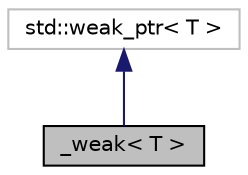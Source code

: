 digraph "_weak&lt; T &gt;"
{
 // LATEX_PDF_SIZE
  edge [fontname="Helvetica",fontsize="10",labelfontname="Helvetica",labelfontsize="10"];
  node [fontname="Helvetica",fontsize="10",shape=record];
  Node1 [label="_weak\< T \>",height=0.2,width=0.4,color="black", fillcolor="grey75", style="filled", fontcolor="black",tooltip="An std::weak_ptr with AUI extensions."];
  Node2 -> Node1 [dir="back",color="midnightblue",fontsize="10",style="solid",fontname="Helvetica"];
  Node2 [label="std::weak_ptr\< T \>",height=0.2,width=0.4,color="grey75", fillcolor="white", style="filled",tooltip=" "];
}
